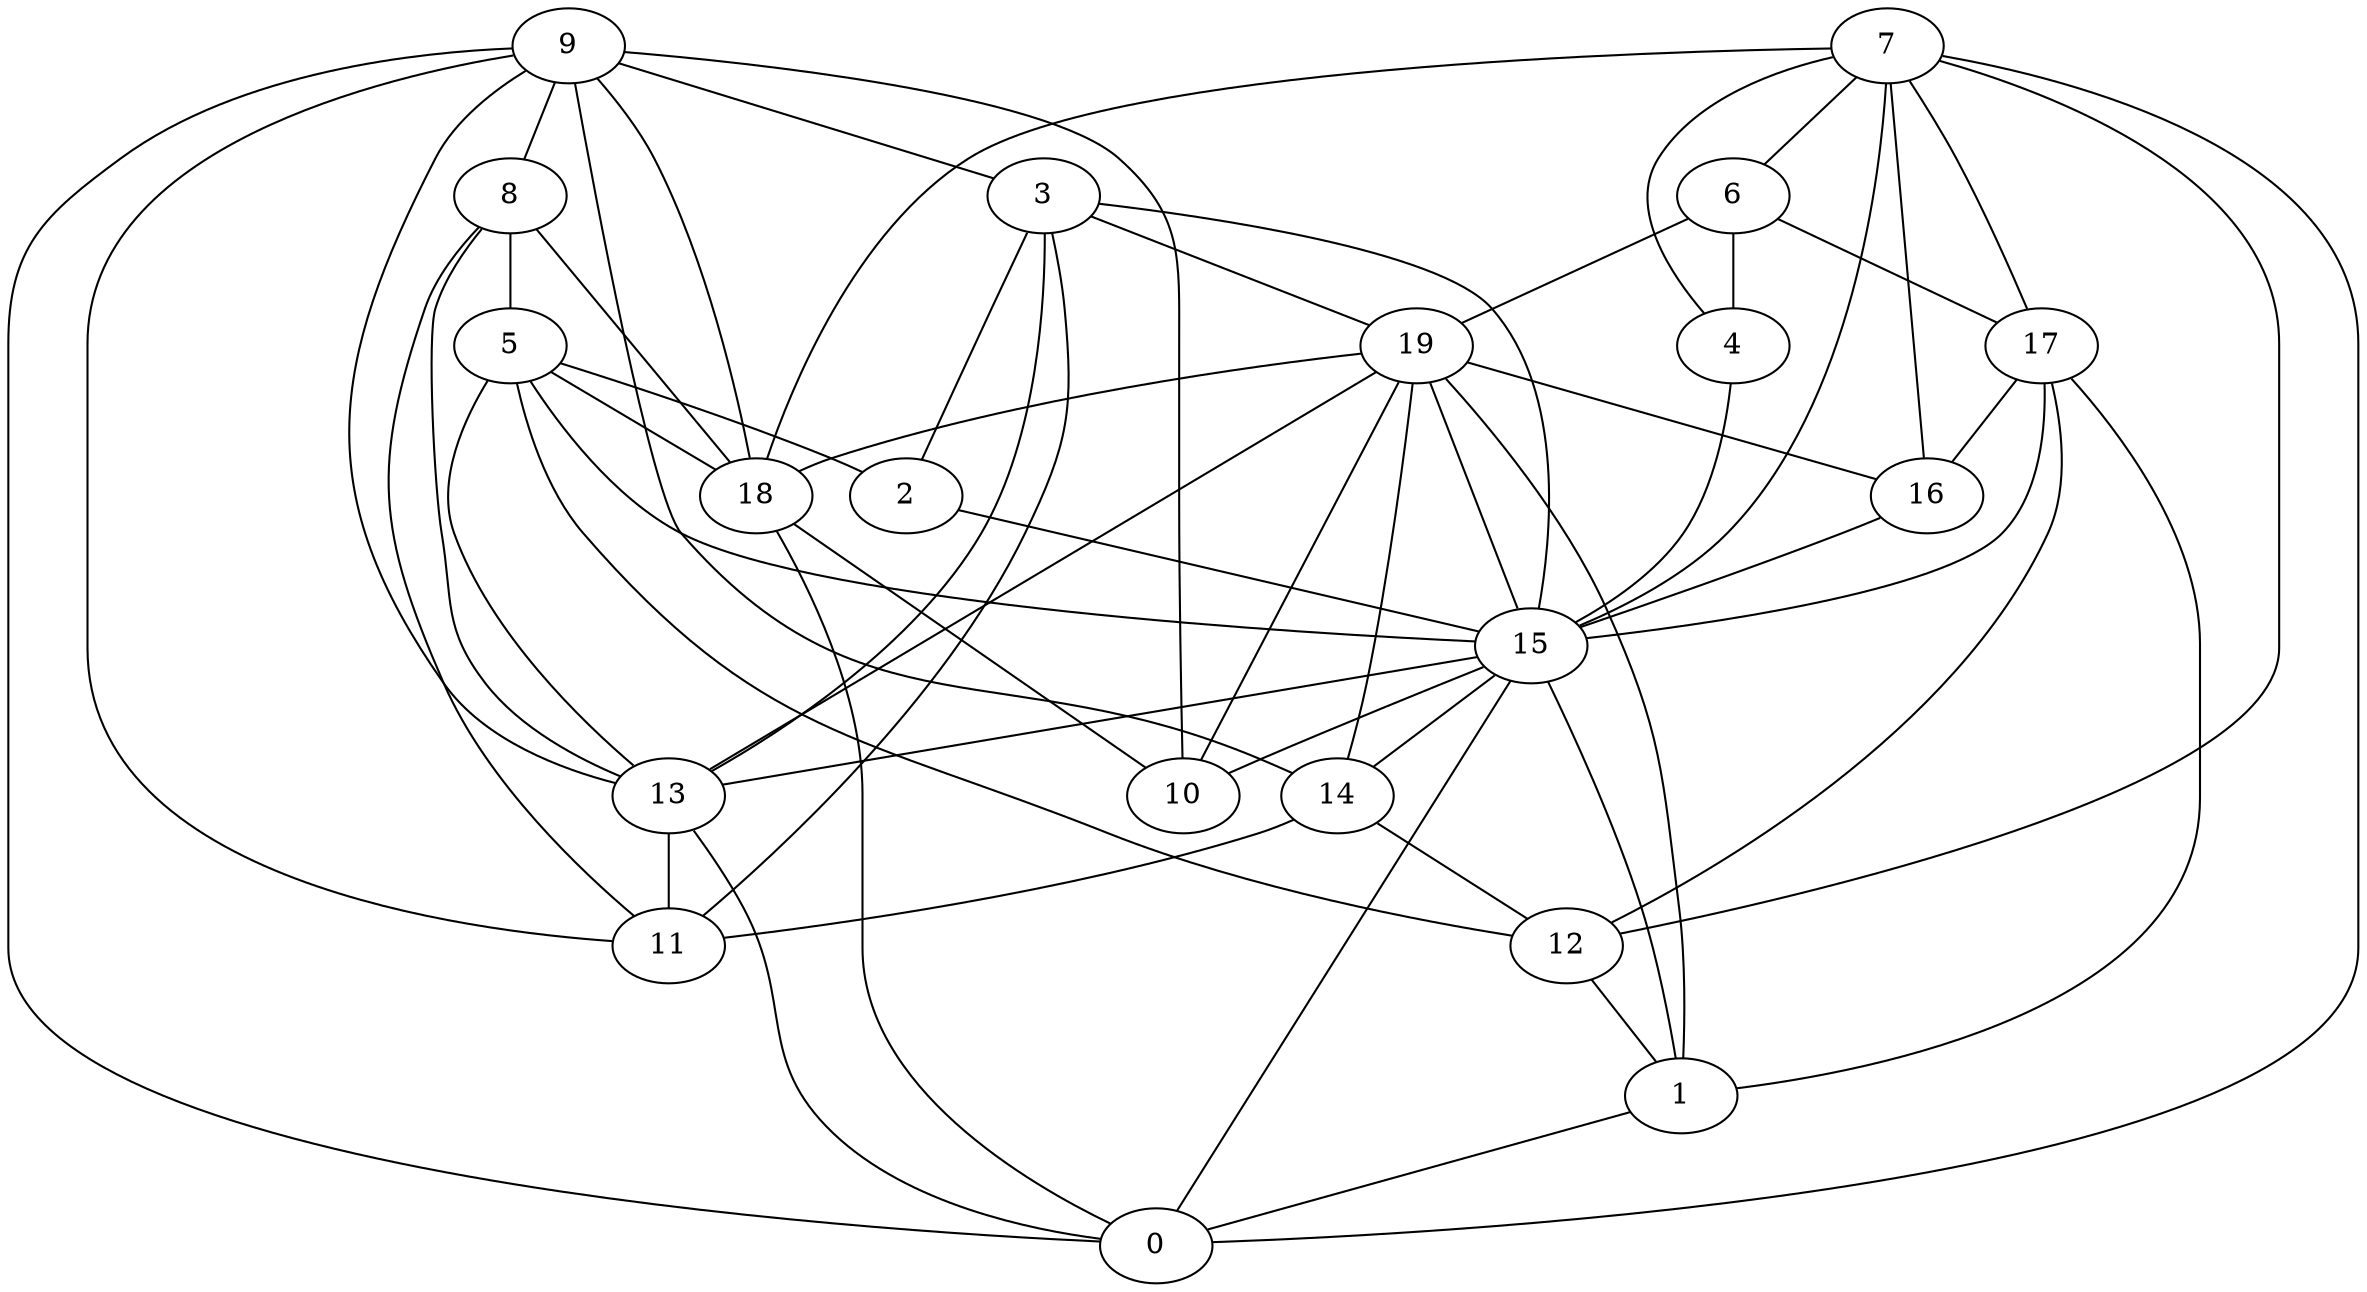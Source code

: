 digraph GG_graph {

subgraph G_graph {
edge [color = black]
"12" -> "1" [dir = none]
"2" -> "15" [dir = none]
"5" -> "15" [dir = none]
"5" -> "18" [dir = none]
"5" -> "13" [dir = none]
"5" -> "12" [dir = none]
"5" -> "2" [dir = none]
"4" -> "15" [dir = none]
"13" -> "11" [dir = none]
"13" -> "0" [dir = none]
"15" -> "14" [dir = none]
"15" -> "1" [dir = none]
"15" -> "13" [dir = none]
"15" -> "0" [dir = none]
"15" -> "10" [dir = none]
"16" -> "15" [dir = none]
"3" -> "13" [dir = none]
"3" -> "15" [dir = none]
"3" -> "2" [dir = none]
"3" -> "19" [dir = none]
"3" -> "11" [dir = none]
"1" -> "0" [dir = none]
"9" -> "18" [dir = none]
"9" -> "3" [dir = none]
"9" -> "0" [dir = none]
"9" -> "10" [dir = none]
"9" -> "13" [dir = none]
"9" -> "11" [dir = none]
"17" -> "1" [dir = none]
"17" -> "16" [dir = none]
"17" -> "12" [dir = none]
"17" -> "15" [dir = none]
"7" -> "18" [dir = none]
"7" -> "0" [dir = none]
"7" -> "15" [dir = none]
"7" -> "12" [dir = none]
"7" -> "6" [dir = none]
"7" -> "16" [dir = none]
"7" -> "4" [dir = none]
"7" -> "17" [dir = none]
"6" -> "4" [dir = none]
"6" -> "19" [dir = none]
"6" -> "17" [dir = none]
"19" -> "13" [dir = none]
"19" -> "10" [dir = none]
"19" -> "15" [dir = none]
"19" -> "18" [dir = none]
"19" -> "1" [dir = none]
"19" -> "14" [dir = none]
"14" -> "11" [dir = none]
"14" -> "12" [dir = none]
"8" -> "5" [dir = none]
"8" -> "18" [dir = none]
"8" -> "13" [dir = none]
"8" -> "11" [dir = none]
"18" -> "0" [dir = none]
"18" -> "10" [dir = none]
"19" -> "16" [dir = none]
"9" -> "8" [dir = none]
"9" -> "14" [dir = none]
}

}
